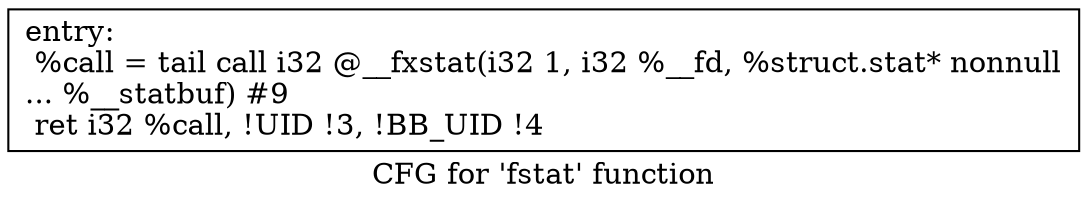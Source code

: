 digraph "CFG for 'fstat' function" {
	label="CFG for 'fstat' function";

	Node0x55f014495aa0 [shape=record,label="{entry:\l  %call = tail call i32 @__fxstat(i32 1, i32 %__fd, %struct.stat* nonnull\l... %__statbuf) #9\l  ret i32 %call, !UID !3, !BB_UID !4\l}"];
}

